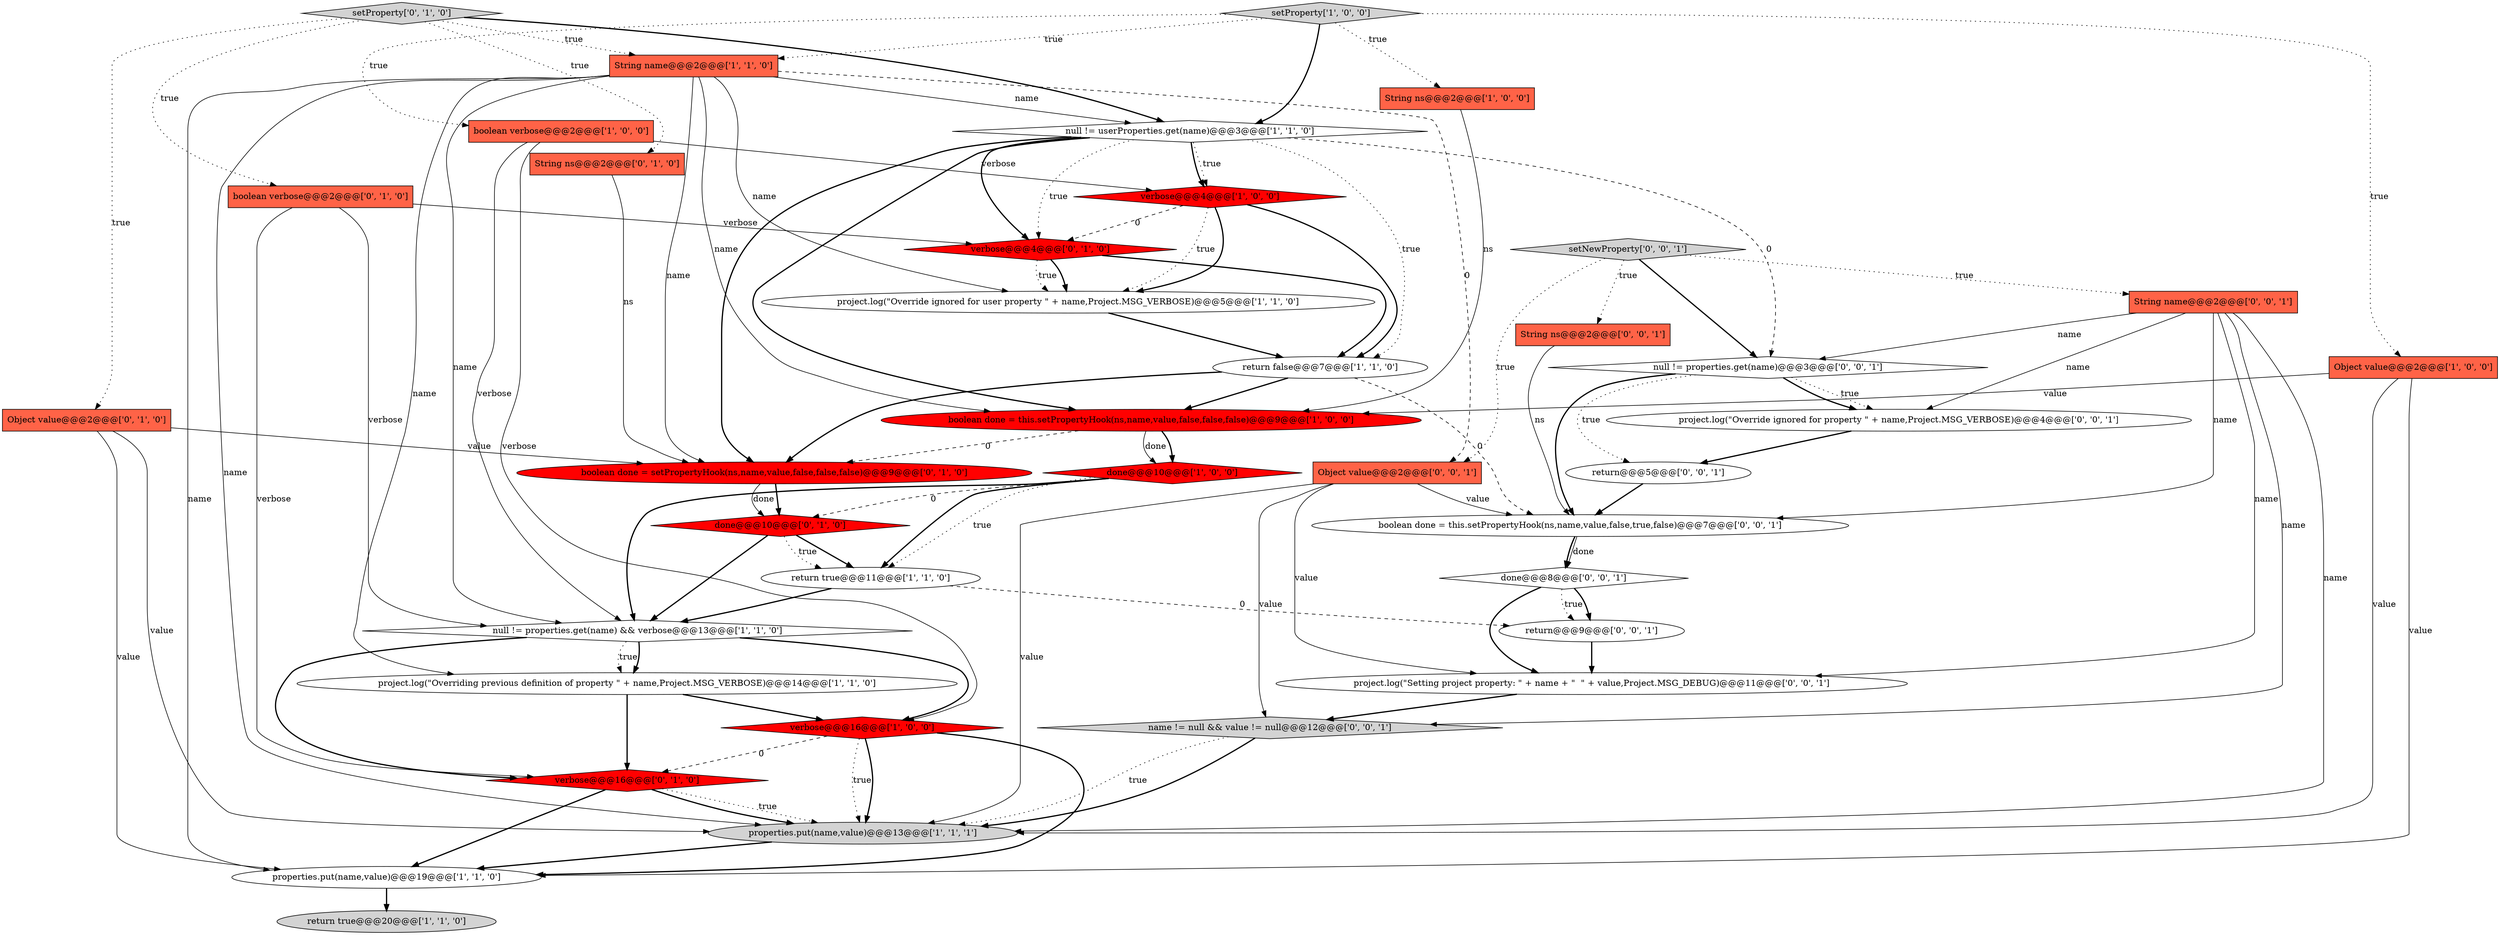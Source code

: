 digraph {
9 [style = filled, label = "String ns@@@2@@@['1', '0', '0']", fillcolor = tomato, shape = box image = "AAA0AAABBB1BBB"];
13 [style = filled, label = "verbose@@@16@@@['1', '0', '0']", fillcolor = red, shape = diamond image = "AAA1AAABBB1BBB"];
35 [style = filled, label = "boolean done = this.setPropertyHook(ns,name,value,false,true,false)@@@7@@@['0', '0', '1']", fillcolor = white, shape = ellipse image = "AAA0AAABBB3BBB"];
14 [style = filled, label = "return true@@@11@@@['1', '1', '0']", fillcolor = white, shape = ellipse image = "AAA0AAABBB1BBB"];
1 [style = filled, label = "project.log(\"Override ignored for user property \" + name,Project.MSG_VERBOSE)@@@5@@@['1', '1', '0']", fillcolor = white, shape = ellipse image = "AAA0AAABBB1BBB"];
6 [style = filled, label = "verbose@@@4@@@['1', '0', '0']", fillcolor = red, shape = diamond image = "AAA1AAABBB1BBB"];
26 [style = filled, label = "done@@@8@@@['0', '0', '1']", fillcolor = white, shape = diamond image = "AAA0AAABBB3BBB"];
12 [style = filled, label = "null != properties.get(name) && verbose@@@13@@@['1', '1', '0']", fillcolor = white, shape = diamond image = "AAA0AAABBB1BBB"];
8 [style = filled, label = "properties.put(name,value)@@@13@@@['1', '1', '1']", fillcolor = lightgray, shape = ellipse image = "AAA0AAABBB1BBB"];
21 [style = filled, label = "boolean done = setPropertyHook(ns,name,value,false,false,false)@@@9@@@['0', '1', '0']", fillcolor = red, shape = ellipse image = "AAA1AAABBB2BBB"];
18 [style = filled, label = "String ns@@@2@@@['0', '1', '0']", fillcolor = tomato, shape = box image = "AAA0AAABBB2BBB"];
30 [style = filled, label = "return@@@5@@@['0', '0', '1']", fillcolor = white, shape = ellipse image = "AAA0AAABBB3BBB"];
19 [style = filled, label = "Object value@@@2@@@['0', '1', '0']", fillcolor = tomato, shape = box image = "AAA0AAABBB2BBB"];
28 [style = filled, label = "null != properties.get(name)@@@3@@@['0', '0', '1']", fillcolor = white, shape = diamond image = "AAA0AAABBB3BBB"];
16 [style = filled, label = "String name@@@2@@@['1', '1', '0']", fillcolor = tomato, shape = box image = "AAA0AAABBB1BBB"];
27 [style = filled, label = "String ns@@@2@@@['0', '0', '1']", fillcolor = tomato, shape = box image = "AAA0AAABBB3BBB"];
7 [style = filled, label = "Object value@@@2@@@['1', '0', '0']", fillcolor = tomato, shape = box image = "AAA0AAABBB1BBB"];
11 [style = filled, label = "null != userProperties.get(name)@@@3@@@['1', '1', '0']", fillcolor = white, shape = diamond image = "AAA0AAABBB1BBB"];
25 [style = filled, label = "verbose@@@4@@@['0', '1', '0']", fillcolor = red, shape = diamond image = "AAA1AAABBB2BBB"];
31 [style = filled, label = "String name@@@2@@@['0', '0', '1']", fillcolor = tomato, shape = box image = "AAA0AAABBB3BBB"];
37 [style = filled, label = "name != null && value != null@@@12@@@['0', '0', '1']", fillcolor = lightgray, shape = diamond image = "AAA0AAABBB3BBB"];
32 [style = filled, label = "setNewProperty['0', '0', '1']", fillcolor = lightgray, shape = diamond image = "AAA0AAABBB3BBB"];
22 [style = filled, label = "boolean verbose@@@2@@@['0', '1', '0']", fillcolor = tomato, shape = box image = "AAA0AAABBB2BBB"];
29 [style = filled, label = "project.log(\"Setting project property: \" + name + \"  \" + value,Project.MSG_DEBUG)@@@11@@@['0', '0', '1']", fillcolor = white, shape = ellipse image = "AAA0AAABBB3BBB"];
15 [style = filled, label = "boolean verbose@@@2@@@['1', '0', '0']", fillcolor = tomato, shape = box image = "AAA0AAABBB1BBB"];
4 [style = filled, label = "properties.put(name,value)@@@19@@@['1', '1', '0']", fillcolor = white, shape = ellipse image = "AAA0AAABBB1BBB"];
24 [style = filled, label = "verbose@@@16@@@['0', '1', '0']", fillcolor = red, shape = diamond image = "AAA1AAABBB2BBB"];
0 [style = filled, label = "done@@@10@@@['1', '0', '0']", fillcolor = red, shape = diamond image = "AAA1AAABBB1BBB"];
23 [style = filled, label = "done@@@10@@@['0', '1', '0']", fillcolor = red, shape = diamond image = "AAA1AAABBB2BBB"];
17 [style = filled, label = "boolean done = this.setPropertyHook(ns,name,value,false,false,false)@@@9@@@['1', '0', '0']", fillcolor = red, shape = ellipse image = "AAA1AAABBB1BBB"];
33 [style = filled, label = "project.log(\"Override ignored for property \" + name,Project.MSG_VERBOSE)@@@4@@@['0', '0', '1']", fillcolor = white, shape = ellipse image = "AAA0AAABBB3BBB"];
2 [style = filled, label = "return false@@@7@@@['1', '1', '0']", fillcolor = white, shape = ellipse image = "AAA0AAABBB1BBB"];
10 [style = filled, label = "return true@@@20@@@['1', '1', '0']", fillcolor = lightgray, shape = ellipse image = "AAA0AAABBB1BBB"];
3 [style = filled, label = "project.log(\"Overriding previous definition of property \" + name,Project.MSG_VERBOSE)@@@14@@@['1', '1', '0']", fillcolor = white, shape = ellipse image = "AAA0AAABBB1BBB"];
5 [style = filled, label = "setProperty['1', '0', '0']", fillcolor = lightgray, shape = diamond image = "AAA0AAABBB1BBB"];
20 [style = filled, label = "setProperty['0', '1', '0']", fillcolor = lightgray, shape = diamond image = "AAA0AAABBB2BBB"];
36 [style = filled, label = "return@@@9@@@['0', '0', '1']", fillcolor = white, shape = ellipse image = "AAA0AAABBB3BBB"];
34 [style = filled, label = "Object value@@@2@@@['0', '0', '1']", fillcolor = tomato, shape = box image = "AAA0AAABBB3BBB"];
19->8 [style = solid, label="value"];
22->24 [style = solid, label="verbose"];
15->13 [style = solid, label="verbose"];
25->1 [style = bold, label=""];
3->24 [style = bold, label=""];
36->29 [style = bold, label=""];
7->17 [style = solid, label="value"];
6->1 [style = dotted, label="true"];
22->12 [style = solid, label="verbose"];
16->21 [style = solid, label="name"];
28->30 [style = dotted, label="true"];
13->24 [style = dashed, label="0"];
0->14 [style = bold, label=""];
11->2 [style = dotted, label="true"];
20->18 [style = dotted, label="true"];
5->9 [style = dotted, label="true"];
34->35 [style = solid, label="value"];
23->12 [style = bold, label=""];
24->8 [style = dotted, label="true"];
8->4 [style = bold, label=""];
16->1 [style = solid, label="name"];
16->12 [style = solid, label="name"];
26->36 [style = dotted, label="true"];
11->25 [style = bold, label=""];
12->3 [style = dotted, label="true"];
31->37 [style = solid, label="name"];
34->8 [style = solid, label="value"];
18->21 [style = solid, label="ns"];
0->23 [style = dashed, label="0"];
16->11 [style = solid, label="name"];
31->8 [style = solid, label="name"];
19->21 [style = solid, label="value"];
25->2 [style = bold, label=""];
34->37 [style = solid, label="value"];
6->2 [style = bold, label=""];
23->14 [style = bold, label=""];
31->33 [style = solid, label="name"];
16->34 [style = dashed, label="0"];
37->8 [style = dotted, label="true"];
23->14 [style = dotted, label="true"];
28->35 [style = bold, label=""];
5->7 [style = dotted, label="true"];
16->17 [style = solid, label="name"];
2->21 [style = bold, label=""];
33->30 [style = bold, label=""];
11->17 [style = bold, label=""];
0->14 [style = dotted, label="true"];
5->11 [style = bold, label=""];
20->22 [style = dotted, label="true"];
24->8 [style = bold, label=""];
32->31 [style = dotted, label="true"];
21->23 [style = bold, label=""];
2->17 [style = bold, label=""];
7->8 [style = solid, label="value"];
4->10 [style = bold, label=""];
32->34 [style = dotted, label="true"];
27->35 [style = solid, label="ns"];
16->4 [style = solid, label="name"];
2->35 [style = dashed, label="0"];
0->12 [style = bold, label=""];
11->21 [style = bold, label=""];
9->17 [style = solid, label="ns"];
29->37 [style = bold, label=""];
12->24 [style = bold, label=""];
5->15 [style = dotted, label="true"];
22->25 [style = solid, label="verbose"];
6->1 [style = bold, label=""];
19->4 [style = solid, label="value"];
12->13 [style = bold, label=""];
17->0 [style = bold, label=""];
31->29 [style = solid, label="name"];
30->35 [style = bold, label=""];
7->4 [style = solid, label="value"];
13->8 [style = dotted, label="true"];
11->6 [style = dotted, label="true"];
5->16 [style = dotted, label="true"];
20->19 [style = dotted, label="true"];
1->2 [style = bold, label=""];
12->3 [style = bold, label=""];
37->8 [style = bold, label=""];
35->26 [style = bold, label=""];
25->1 [style = dotted, label="true"];
16->8 [style = solid, label="name"];
20->11 [style = bold, label=""];
21->23 [style = solid, label="done"];
28->33 [style = dotted, label="true"];
26->29 [style = bold, label=""];
26->36 [style = bold, label=""];
11->6 [style = bold, label=""];
31->35 [style = solid, label="name"];
14->36 [style = dashed, label="0"];
17->21 [style = dashed, label="0"];
15->6 [style = solid, label="verbose"];
31->28 [style = solid, label="name"];
35->26 [style = solid, label="done"];
11->28 [style = dashed, label="0"];
34->29 [style = solid, label="value"];
32->27 [style = dotted, label="true"];
24->4 [style = bold, label=""];
17->0 [style = solid, label="done"];
11->25 [style = dotted, label="true"];
28->33 [style = bold, label=""];
6->25 [style = dashed, label="0"];
16->3 [style = solid, label="name"];
14->12 [style = bold, label=""];
3->13 [style = bold, label=""];
15->12 [style = solid, label="verbose"];
13->8 [style = bold, label=""];
32->28 [style = bold, label=""];
20->16 [style = dotted, label="true"];
13->4 [style = bold, label=""];
}
